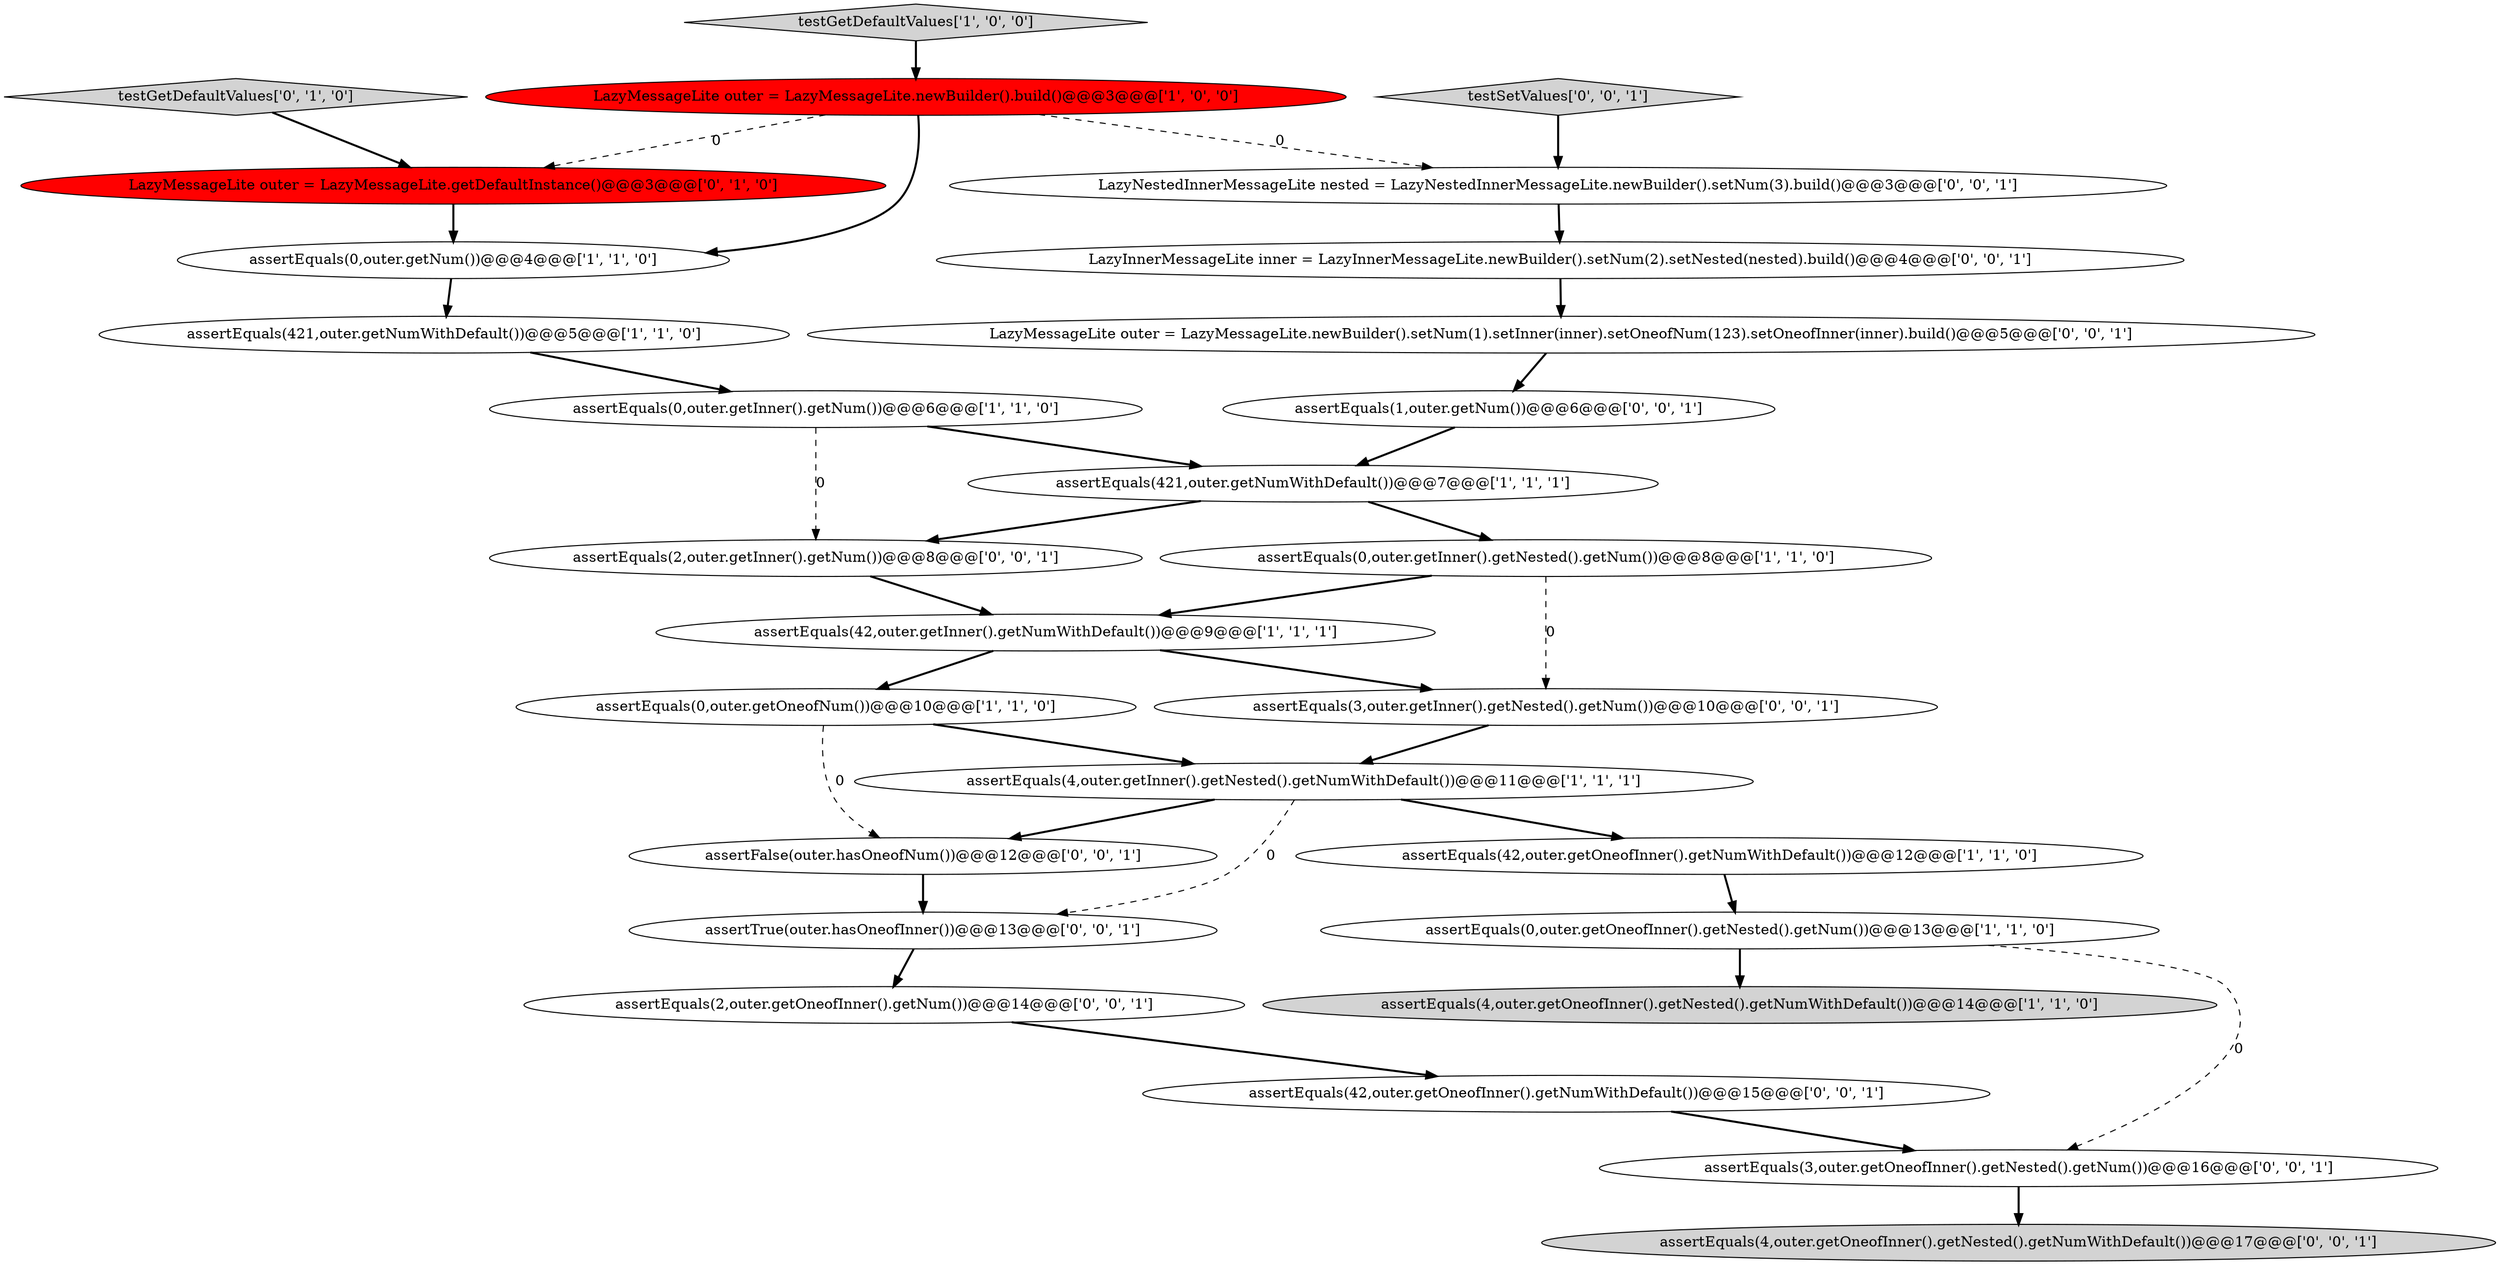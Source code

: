 digraph {
9 [style = filled, label = "testGetDefaultValues['1', '0', '0']", fillcolor = lightgray, shape = diamond image = "AAA0AAABBB1BBB"];
4 [style = filled, label = "assertEquals(0,outer.getInner().getNum())@@@6@@@['1', '1', '0']", fillcolor = white, shape = ellipse image = "AAA0AAABBB1BBB"];
22 [style = filled, label = "assertFalse(outer.hasOneofNum())@@@12@@@['0', '0', '1']", fillcolor = white, shape = ellipse image = "AAA0AAABBB3BBB"];
6 [style = filled, label = "assertEquals(42,outer.getOneofInner().getNumWithDefault())@@@12@@@['1', '1', '0']", fillcolor = white, shape = ellipse image = "AAA0AAABBB1BBB"];
14 [style = filled, label = "LazyMessageLite outer = LazyMessageLite.getDefaultInstance()@@@3@@@['0', '1', '0']", fillcolor = red, shape = ellipse image = "AAA1AAABBB2BBB"];
13 [style = filled, label = "testGetDefaultValues['0', '1', '0']", fillcolor = lightgray, shape = diamond image = "AAA0AAABBB2BBB"];
15 [style = filled, label = "assertEquals(3,outer.getInner().getNested().getNum())@@@10@@@['0', '0', '1']", fillcolor = white, shape = ellipse image = "AAA0AAABBB3BBB"];
20 [style = filled, label = "assertEquals(1,outer.getNum())@@@6@@@['0', '0', '1']", fillcolor = white, shape = ellipse image = "AAA0AAABBB3BBB"];
26 [style = filled, label = "assertEquals(42,outer.getOneofInner().getNumWithDefault())@@@15@@@['0', '0', '1']", fillcolor = white, shape = ellipse image = "AAA0AAABBB3BBB"];
23 [style = filled, label = "assertEquals(3,outer.getOneofInner().getNested().getNum())@@@16@@@['0', '0', '1']", fillcolor = white, shape = ellipse image = "AAA0AAABBB3BBB"];
5 [style = filled, label = "assertEquals(42,outer.getInner().getNumWithDefault())@@@9@@@['1', '1', '1']", fillcolor = white, shape = ellipse image = "AAA0AAABBB1BBB"];
24 [style = filled, label = "assertEquals(4,outer.getOneofInner().getNested().getNumWithDefault())@@@17@@@['0', '0', '1']", fillcolor = lightgray, shape = ellipse image = "AAA0AAABBB3BBB"];
1 [style = filled, label = "LazyMessageLite outer = LazyMessageLite.newBuilder().build()@@@3@@@['1', '0', '0']", fillcolor = red, shape = ellipse image = "AAA1AAABBB1BBB"];
27 [style = filled, label = "LazyInnerMessageLite inner = LazyInnerMessageLite.newBuilder().setNum(2).setNested(nested).build()@@@4@@@['0', '0', '1']", fillcolor = white, shape = ellipse image = "AAA0AAABBB3BBB"];
11 [style = filled, label = "assertEquals(0,outer.getNum())@@@4@@@['1', '1', '0']", fillcolor = white, shape = ellipse image = "AAA0AAABBB1BBB"];
19 [style = filled, label = "assertTrue(outer.hasOneofInner())@@@13@@@['0', '0', '1']", fillcolor = white, shape = ellipse image = "AAA0AAABBB3BBB"];
10 [style = filled, label = "assertEquals(4,outer.getInner().getNested().getNumWithDefault())@@@11@@@['1', '1', '1']", fillcolor = white, shape = ellipse image = "AAA0AAABBB1BBB"];
12 [style = filled, label = "assertEquals(421,outer.getNumWithDefault())@@@7@@@['1', '1', '1']", fillcolor = white, shape = ellipse image = "AAA0AAABBB1BBB"];
3 [style = filled, label = "assertEquals(0,outer.getOneofNum())@@@10@@@['1', '1', '0']", fillcolor = white, shape = ellipse image = "AAA0AAABBB1BBB"];
7 [style = filled, label = "assertEquals(4,outer.getOneofInner().getNested().getNumWithDefault())@@@14@@@['1', '1', '0']", fillcolor = lightgray, shape = ellipse image = "AAA0AAABBB1BBB"];
25 [style = filled, label = "assertEquals(2,outer.getOneofInner().getNum())@@@14@@@['0', '0', '1']", fillcolor = white, shape = ellipse image = "AAA0AAABBB3BBB"];
21 [style = filled, label = "testSetValues['0', '0', '1']", fillcolor = lightgray, shape = diamond image = "AAA0AAABBB3BBB"];
17 [style = filled, label = "LazyNestedInnerMessageLite nested = LazyNestedInnerMessageLite.newBuilder().setNum(3).build()@@@3@@@['0', '0', '1']", fillcolor = white, shape = ellipse image = "AAA0AAABBB3BBB"];
16 [style = filled, label = "assertEquals(2,outer.getInner().getNum())@@@8@@@['0', '0', '1']", fillcolor = white, shape = ellipse image = "AAA0AAABBB3BBB"];
2 [style = filled, label = "assertEquals(0,outer.getInner().getNested().getNum())@@@8@@@['1', '1', '0']", fillcolor = white, shape = ellipse image = "AAA0AAABBB1BBB"];
8 [style = filled, label = "assertEquals(0,outer.getOneofInner().getNested().getNum())@@@13@@@['1', '1', '0']", fillcolor = white, shape = ellipse image = "AAA0AAABBB1BBB"];
18 [style = filled, label = "LazyMessageLite outer = LazyMessageLite.newBuilder().setNum(1).setInner(inner).setOneofNum(123).setOneofInner(inner).build()@@@5@@@['0', '0', '1']", fillcolor = white, shape = ellipse image = "AAA0AAABBB3BBB"];
0 [style = filled, label = "assertEquals(421,outer.getNumWithDefault())@@@5@@@['1', '1', '0']", fillcolor = white, shape = ellipse image = "AAA0AAABBB1BBB"];
5->3 [style = bold, label=""];
10->22 [style = bold, label=""];
27->18 [style = bold, label=""];
15->10 [style = bold, label=""];
4->16 [style = dashed, label="0"];
22->19 [style = bold, label=""];
1->14 [style = dashed, label="0"];
10->19 [style = dashed, label="0"];
8->23 [style = dashed, label="0"];
5->15 [style = bold, label=""];
12->16 [style = bold, label=""];
3->22 [style = dashed, label="0"];
10->6 [style = bold, label=""];
19->25 [style = bold, label=""];
8->7 [style = bold, label=""];
1->11 [style = bold, label=""];
2->15 [style = dashed, label="0"];
3->10 [style = bold, label=""];
18->20 [style = bold, label=""];
12->2 [style = bold, label=""];
23->24 [style = bold, label=""];
11->0 [style = bold, label=""];
1->17 [style = dashed, label="0"];
0->4 [style = bold, label=""];
26->23 [style = bold, label=""];
6->8 [style = bold, label=""];
20->12 [style = bold, label=""];
25->26 [style = bold, label=""];
16->5 [style = bold, label=""];
4->12 [style = bold, label=""];
17->27 [style = bold, label=""];
9->1 [style = bold, label=""];
14->11 [style = bold, label=""];
13->14 [style = bold, label=""];
21->17 [style = bold, label=""];
2->5 [style = bold, label=""];
}
